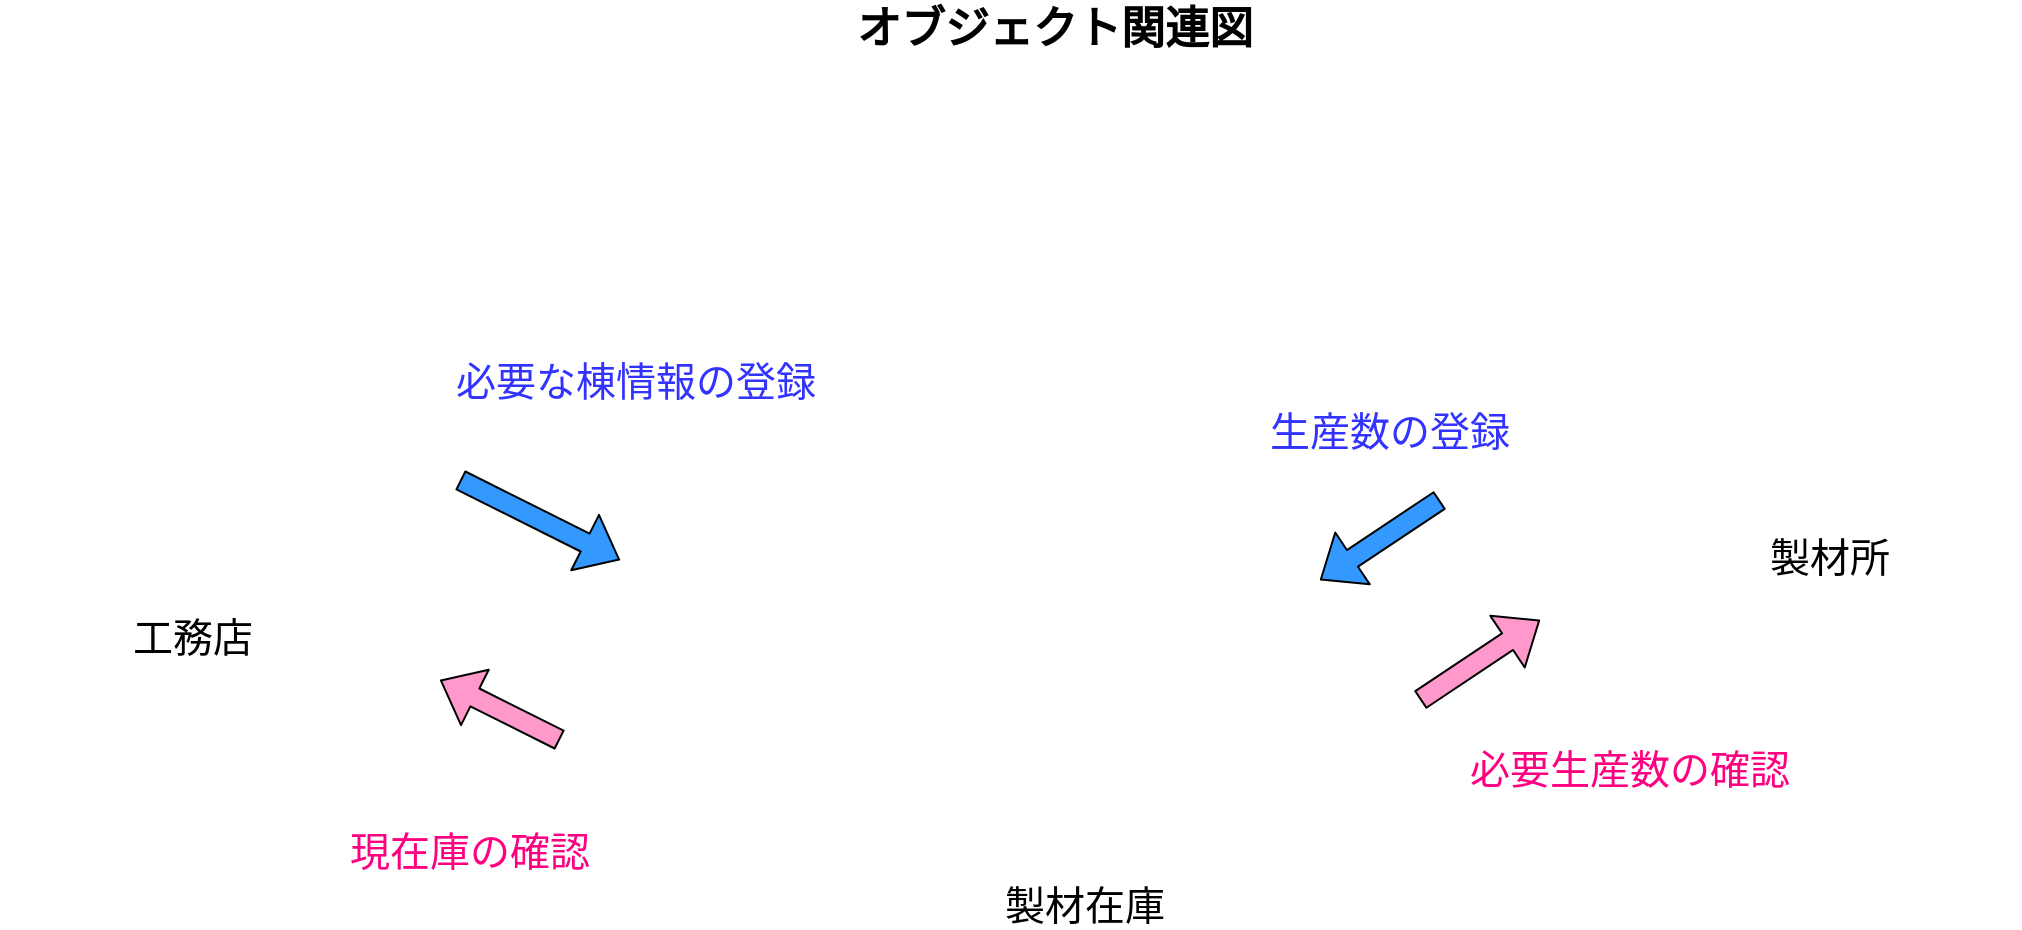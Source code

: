 <mxfile>
    <diagram id="7GXizOWbPIIPkrGppZ9G" name="ページ1">
        <mxGraphModel dx="1587" dy="991" grid="1" gridSize="10" guides="1" tooltips="1" connect="1" arrows="1" fold="1" page="1" pageScale="1" pageWidth="1169" pageHeight="827" math="0" shadow="0">
            <root>
                <mxCell id="0"/>
                <mxCell id="1" parent="0"/>
                <mxCell id="3" value="&lt;span style=&quot;font-size: 22px&quot;&gt;&lt;b&gt;オブジェクト関連図&lt;/b&gt;&lt;/span&gt;" style="text;html=1;strokeColor=none;fillColor=none;align=center;verticalAlign=middle;whiteSpace=wrap;rounded=0;fontSize=14;" parent="1" vertex="1">
                    <mxGeometry x="485" y="30" width="245" height="30" as="geometry"/>
                </mxCell>
                <mxCell id="4" value="工務店" style="shape=image;verticalLabelPosition=bottom;labelBackgroundColor=#ffffff;verticalAlign=top;aspect=fixed;imageAspect=0;image=https://1.bp.blogspot.com/-__9d8f1X5Ts/UVWMfIVCt-I/AAAAAAAAPIQ/XlXjHIOmM_U/s400/daiku.png;fontSize=20;strokeWidth=1;" parent="1" vertex="1">
                    <mxGeometry x="80" y="110" width="193.05" height="220" as="geometry"/>
                </mxCell>
                <mxCell id="14" value="" style="group" parent="1" vertex="1" connectable="0">
                    <mxGeometry x="462.5" y="320" width="245" height="143.85" as="geometry"/>
                </mxCell>
                <mxCell id="6" value="" style="shape=image;verticalLabelPosition=bottom;labelBackgroundColor=#ffffff;verticalAlign=top;aspect=fixed;imageAspect=0;image=https://1.bp.blogspot.com/-UoSEVpsQTi0/XSGFvHkdycI/AAAAAAABTjk/rwvmmX-rzOY6-hy6-rjZ9JGo7_XCTaHMgCLcBGAs/s400/mokuzai_kakuzi.png;fontSize=20;" parent="14" vertex="1">
                    <mxGeometry y="40" width="130" height="83.85" as="geometry"/>
                </mxCell>
                <mxCell id="9" value="" style="shape=image;verticalLabelPosition=bottom;labelBackgroundColor=#ffffff;verticalAlign=top;aspect=fixed;imageAspect=0;image=https://1.bp.blogspot.com/-UoSEVpsQTi0/XSGFvHkdycI/AAAAAAABTjk/rwvmmX-rzOY6-hy6-rjZ9JGo7_XCTaHMgCLcBGAs/s400/mokuzai_kakuzi.png;fontSize=20;" parent="14" vertex="1">
                    <mxGeometry x="45" y="50" width="130" height="83.85" as="geometry"/>
                </mxCell>
                <mxCell id="10" value="製材在庫" style="shape=image;verticalLabelPosition=bottom;labelBackgroundColor=#ffffff;verticalAlign=top;aspect=fixed;imageAspect=0;image=https://1.bp.blogspot.com/-UoSEVpsQTi0/XSGFvHkdycI/AAAAAAABTjk/rwvmmX-rzOY6-hy6-rjZ9JGo7_XCTaHMgCLcBGAs/s400/mokuzai_kakuzi.png;fontSize=20;" parent="14" vertex="1">
                    <mxGeometry x="95" y="60" width="130" height="83.85" as="geometry"/>
                </mxCell>
                <mxCell id="12" value="" style="shape=image;verticalLabelPosition=bottom;labelBackgroundColor=#ffffff;verticalAlign=top;aspect=fixed;imageAspect=0;image=https://1.bp.blogspot.com/-UoSEVpsQTi0/XSGFvHkdycI/AAAAAAABTjk/rwvmmX-rzOY6-hy6-rjZ9JGo7_XCTaHMgCLcBGAs/s400/mokuzai_kakuzi.png;fontSize=20;" parent="14" vertex="1">
                    <mxGeometry x="55" width="130" height="83.85" as="geometry"/>
                </mxCell>
                <mxCell id="13" value="" style="shape=image;verticalLabelPosition=bottom;labelBackgroundColor=#ffffff;verticalAlign=top;aspect=fixed;imageAspect=0;image=https://1.bp.blogspot.com/-UoSEVpsQTi0/XSGFvHkdycI/AAAAAAABTjk/rwvmmX-rzOY6-hy6-rjZ9JGo7_XCTaHMgCLcBGAs/s400/mokuzai_kakuzi.png;fontSize=20;" parent="14" vertex="1">
                    <mxGeometry x="115" y="10" width="124.03" height="80" as="geometry"/>
                </mxCell>
                <mxCell id="18" value="製材所" style="shape=image;verticalLabelPosition=bottom;labelBackgroundColor=#ffffff;verticalAlign=top;aspect=fixed;imageAspect=0;image=https://3.bp.blogspot.com/-gbVDnBV8ldg/XJB4xwLVD3I/AAAAAAABR58/hGU53t5Ga6UJ4kT6lWdKsEjuOvLNmUZMACLcBGAs/s400/daiku_nokogiri_kiru.png;fontSize=20;" parent="1" vertex="1">
                    <mxGeometry x="900" y="100" width="190" height="190" as="geometry"/>
                </mxCell>
                <mxCell id="19" value="" style="shape=flexArrow;endArrow=classic;html=1;fontSize=20;fillColor=#3399FF;" parent="1" edge="1">
                    <mxGeometry width="50" height="50" relative="1" as="geometry">
                        <mxPoint x="310" y="270" as="sourcePoint"/>
                        <mxPoint x="390" y="310" as="targetPoint"/>
                    </mxGeometry>
                </mxCell>
                <mxCell id="20" value="必要な棟情報の登録" style="text;html=1;strokeColor=none;fillColor=none;align=center;verticalAlign=middle;whiteSpace=wrap;rounded=0;fontSize=20;fontColor=#3333FF;" parent="1" vertex="1">
                    <mxGeometry x="273.05" y="205" width="250" height="30" as="geometry"/>
                </mxCell>
                <mxCell id="21" value="" style="shape=flexArrow;endArrow=classic;html=1;fontSize=20;fillColor=#FF99CC;" parent="1" edge="1">
                    <mxGeometry width="50" height="50" relative="1" as="geometry">
                        <mxPoint x="360" y="400" as="sourcePoint"/>
                        <mxPoint x="300" y="370" as="targetPoint"/>
                    </mxGeometry>
                </mxCell>
                <mxCell id="22" value="現在庫の確認" style="text;html=1;strokeColor=none;fillColor=none;align=center;verticalAlign=middle;whiteSpace=wrap;rounded=0;fontSize=20;fontColor=#FF0080;" parent="1" vertex="1">
                    <mxGeometry x="190" y="440" width="250" height="30" as="geometry"/>
                </mxCell>
                <mxCell id="23" value="" style="shape=flexArrow;endArrow=classic;html=1;fontSize=20;fillColor=#3399FF;" parent="1" edge="1">
                    <mxGeometry width="50" height="50" relative="1" as="geometry">
                        <mxPoint x="800" y="280" as="sourcePoint"/>
                        <mxPoint x="740" y="320" as="targetPoint"/>
                    </mxGeometry>
                </mxCell>
                <mxCell id="24" value="生産数の登録" style="text;html=1;strokeColor=none;fillColor=none;align=center;verticalAlign=middle;whiteSpace=wrap;rounded=0;fontSize=20;fontColor=#3333FF;" parent="1" vertex="1">
                    <mxGeometry x="650" y="230" width="250" height="30" as="geometry"/>
                </mxCell>
                <mxCell id="25" value="" style="shape=flexArrow;endArrow=classic;html=1;fontSize=20;fillColor=#FF99CC;" parent="1" edge="1">
                    <mxGeometry width="50" height="50" relative="1" as="geometry">
                        <mxPoint x="790" y="380" as="sourcePoint"/>
                        <mxPoint x="850" y="340" as="targetPoint"/>
                    </mxGeometry>
                </mxCell>
                <mxCell id="26" value="必要生産数の確認" style="text;html=1;strokeColor=none;fillColor=none;align=center;verticalAlign=middle;whiteSpace=wrap;rounded=0;fontSize=20;fontColor=#FF0080;" parent="1" vertex="1">
                    <mxGeometry x="770" y="399" width="250" height="30" as="geometry"/>
                </mxCell>
            </root>
        </mxGraphModel>
    </diagram>
</mxfile>